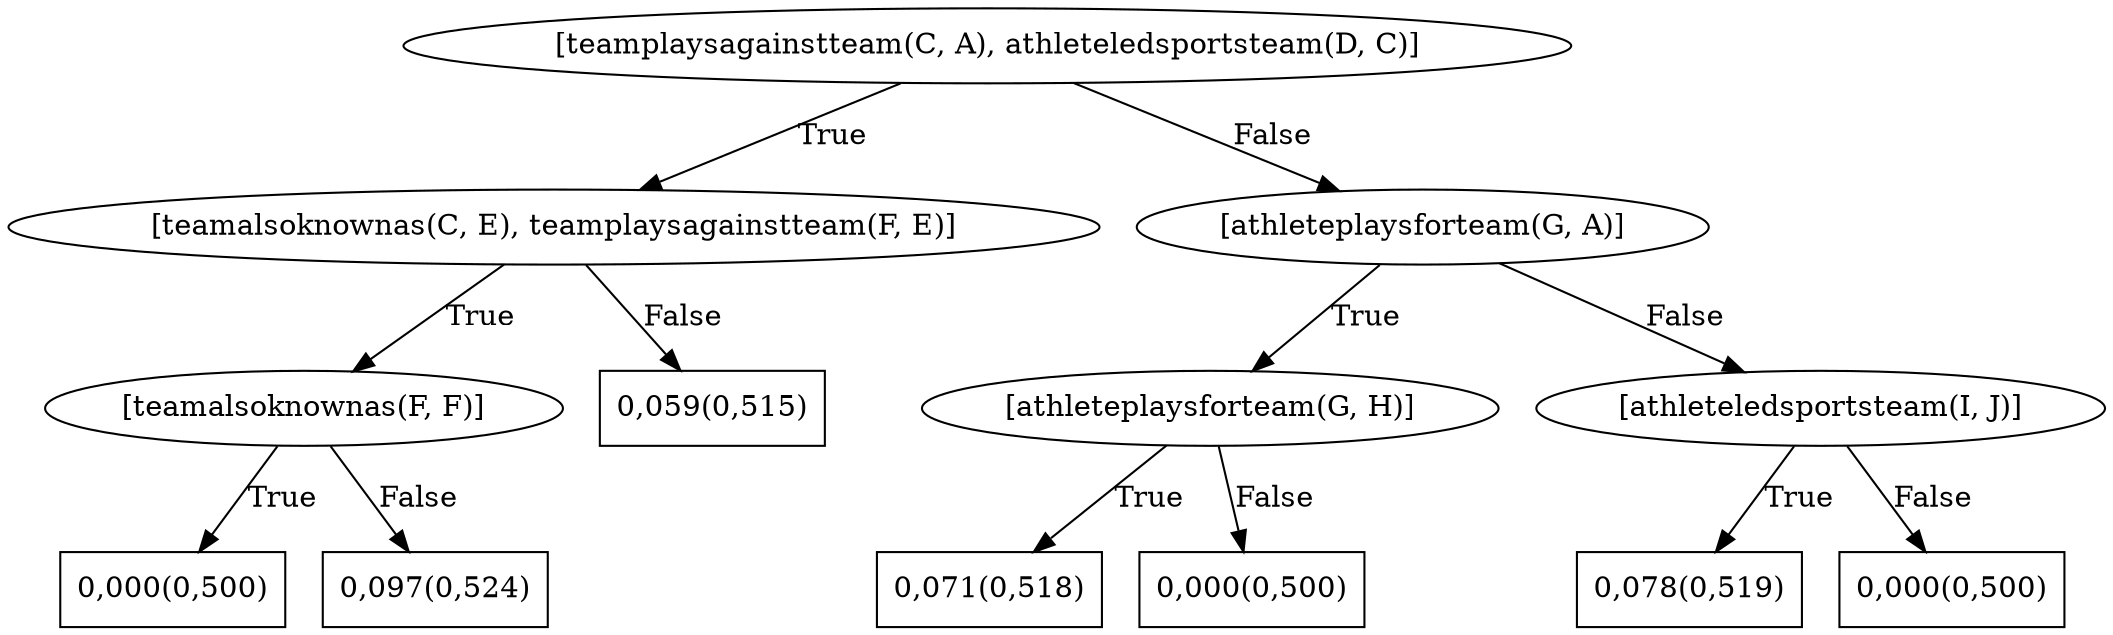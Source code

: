 digraph G{ 
1[label = "[teamplaysagainstteam(C, A), athleteledsportsteam(D, C)]"];
1 -> 2[label="True"];
1 -> 3[label="False"];
2[label = "[teamalsoknownas(C, E), teamplaysagainstteam(F, E)]"];
2 -> 4[label="True"];
2 -> 5[label="False"];
4[label = "[teamalsoknownas(F, F)]"];
4 -> 6[label="True"];
4 -> 7[label="False"];
6[shape = box,label = "0,000(0,500)"];
7[shape = box,label = "0,097(0,524)"];
5[shape = box,label = "0,059(0,515)"];
3[label = "[athleteplaysforteam(G, A)]"];
3 -> 8[label="True"];
3 -> 9[label="False"];
8[label = "[athleteplaysforteam(G, H)]"];
8 -> 10[label="True"];
8 -> 11[label="False"];
10[shape = box,label = "0,071(0,518)"];
11[shape = box,label = "0,000(0,500)"];
9[label = "[athleteledsportsteam(I, J)]"];
9 -> 12[label="True"];
9 -> 13[label="False"];
12[shape = box,label = "0,078(0,519)"];
13[shape = box,label = "0,000(0,500)"];
}
